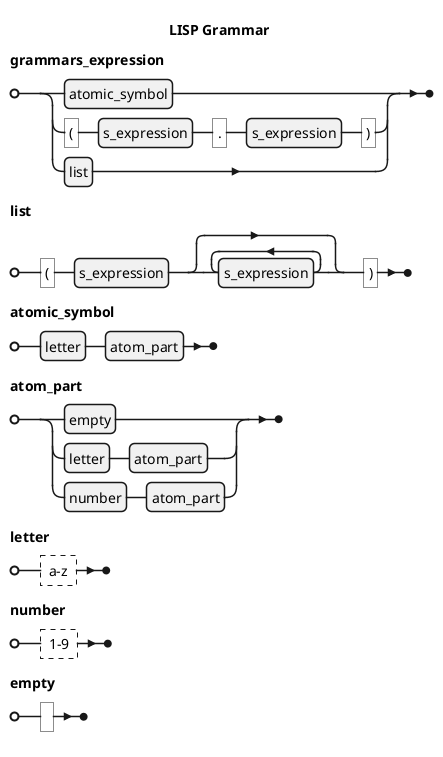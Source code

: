 @startebnf
title LISP Grammar
grammars_expression = atomic_symbol | "(", s_expression, ".", s_expression, ")" | list;
list = "(", s_expression, { s_expression }, ")";
atomic_symbol = letter, atom_part;
atom_part = empty | letter, atom_part | number, atom_part;
letter = ? a-z ?;
number = ? 1-9 ?;
empty = " ";
@endebnf
